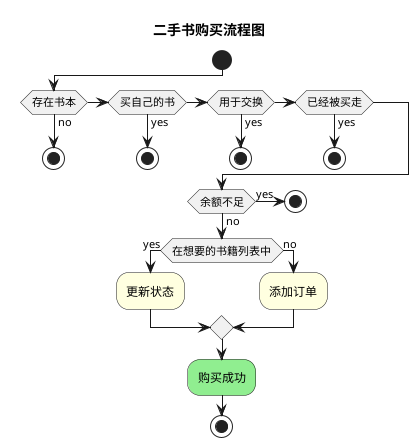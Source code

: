 @startuml
title 二手书购买流程图
start
if (存在书本) then (no)
    stop
else if (买自己的书) then (yes)
    stop
else if (用于交换) then (yes)
    stop
else if (已经被买走) then (yes)
    stop
endif
if (余额不足) then (yes)
    stop
else (no)
if (在想要的书籍列表中) then (yes)
    #lightYellow:更新状态;
else (no)
    #lightYellow:添加订单;
endif
#lightGreen:购买成功;
stop
@enduml

@startuml
title 二手书购买化简后流程图
(*) --> "0"
if "1" then
-->[yes] if "2" then
         --> [no] if "3" then
                  --> [no] if "4" then
                           --> [no] if "5" then
                                    --> [no] if "6" then
                                             --> [yes] "8"
                                             --> "10"
                                             else
                                             --> [no] "9"
                                             --> "10"
                                             endif
                                    else
                                    --> [yes] "10"
                                    endif
                           else
                           --> [yes] "10"
                           endif
                  else
                  --> [yes] "10"
                  endif
         else
         --> [yes] "10"
         endif
else
--> [no] "10"
endif
--> (*)
@enduml